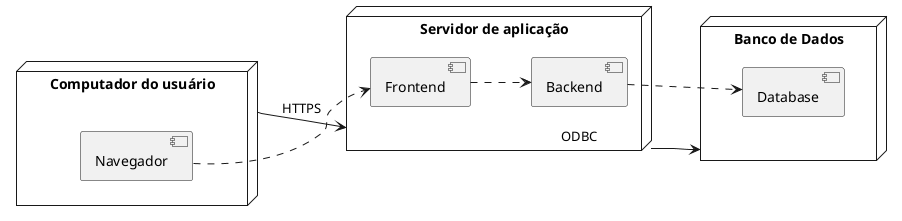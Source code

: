 ```
@startuml

left to right direction

node "Computador do usuário" as computador {
    [Navegador]
}

node "Servidor de aplicação" as servidor {
    [Frontend]
    [Backend]
}

node "Banco de Dados" as bd {
    [Database]
}

[Navegador] ..> [Frontend]
[Frontend] ..> [Backend]
[Backend] ..> [Database]

computador --> servidor : HTTPS
servidor --> bd : ODBC

@enduml
```